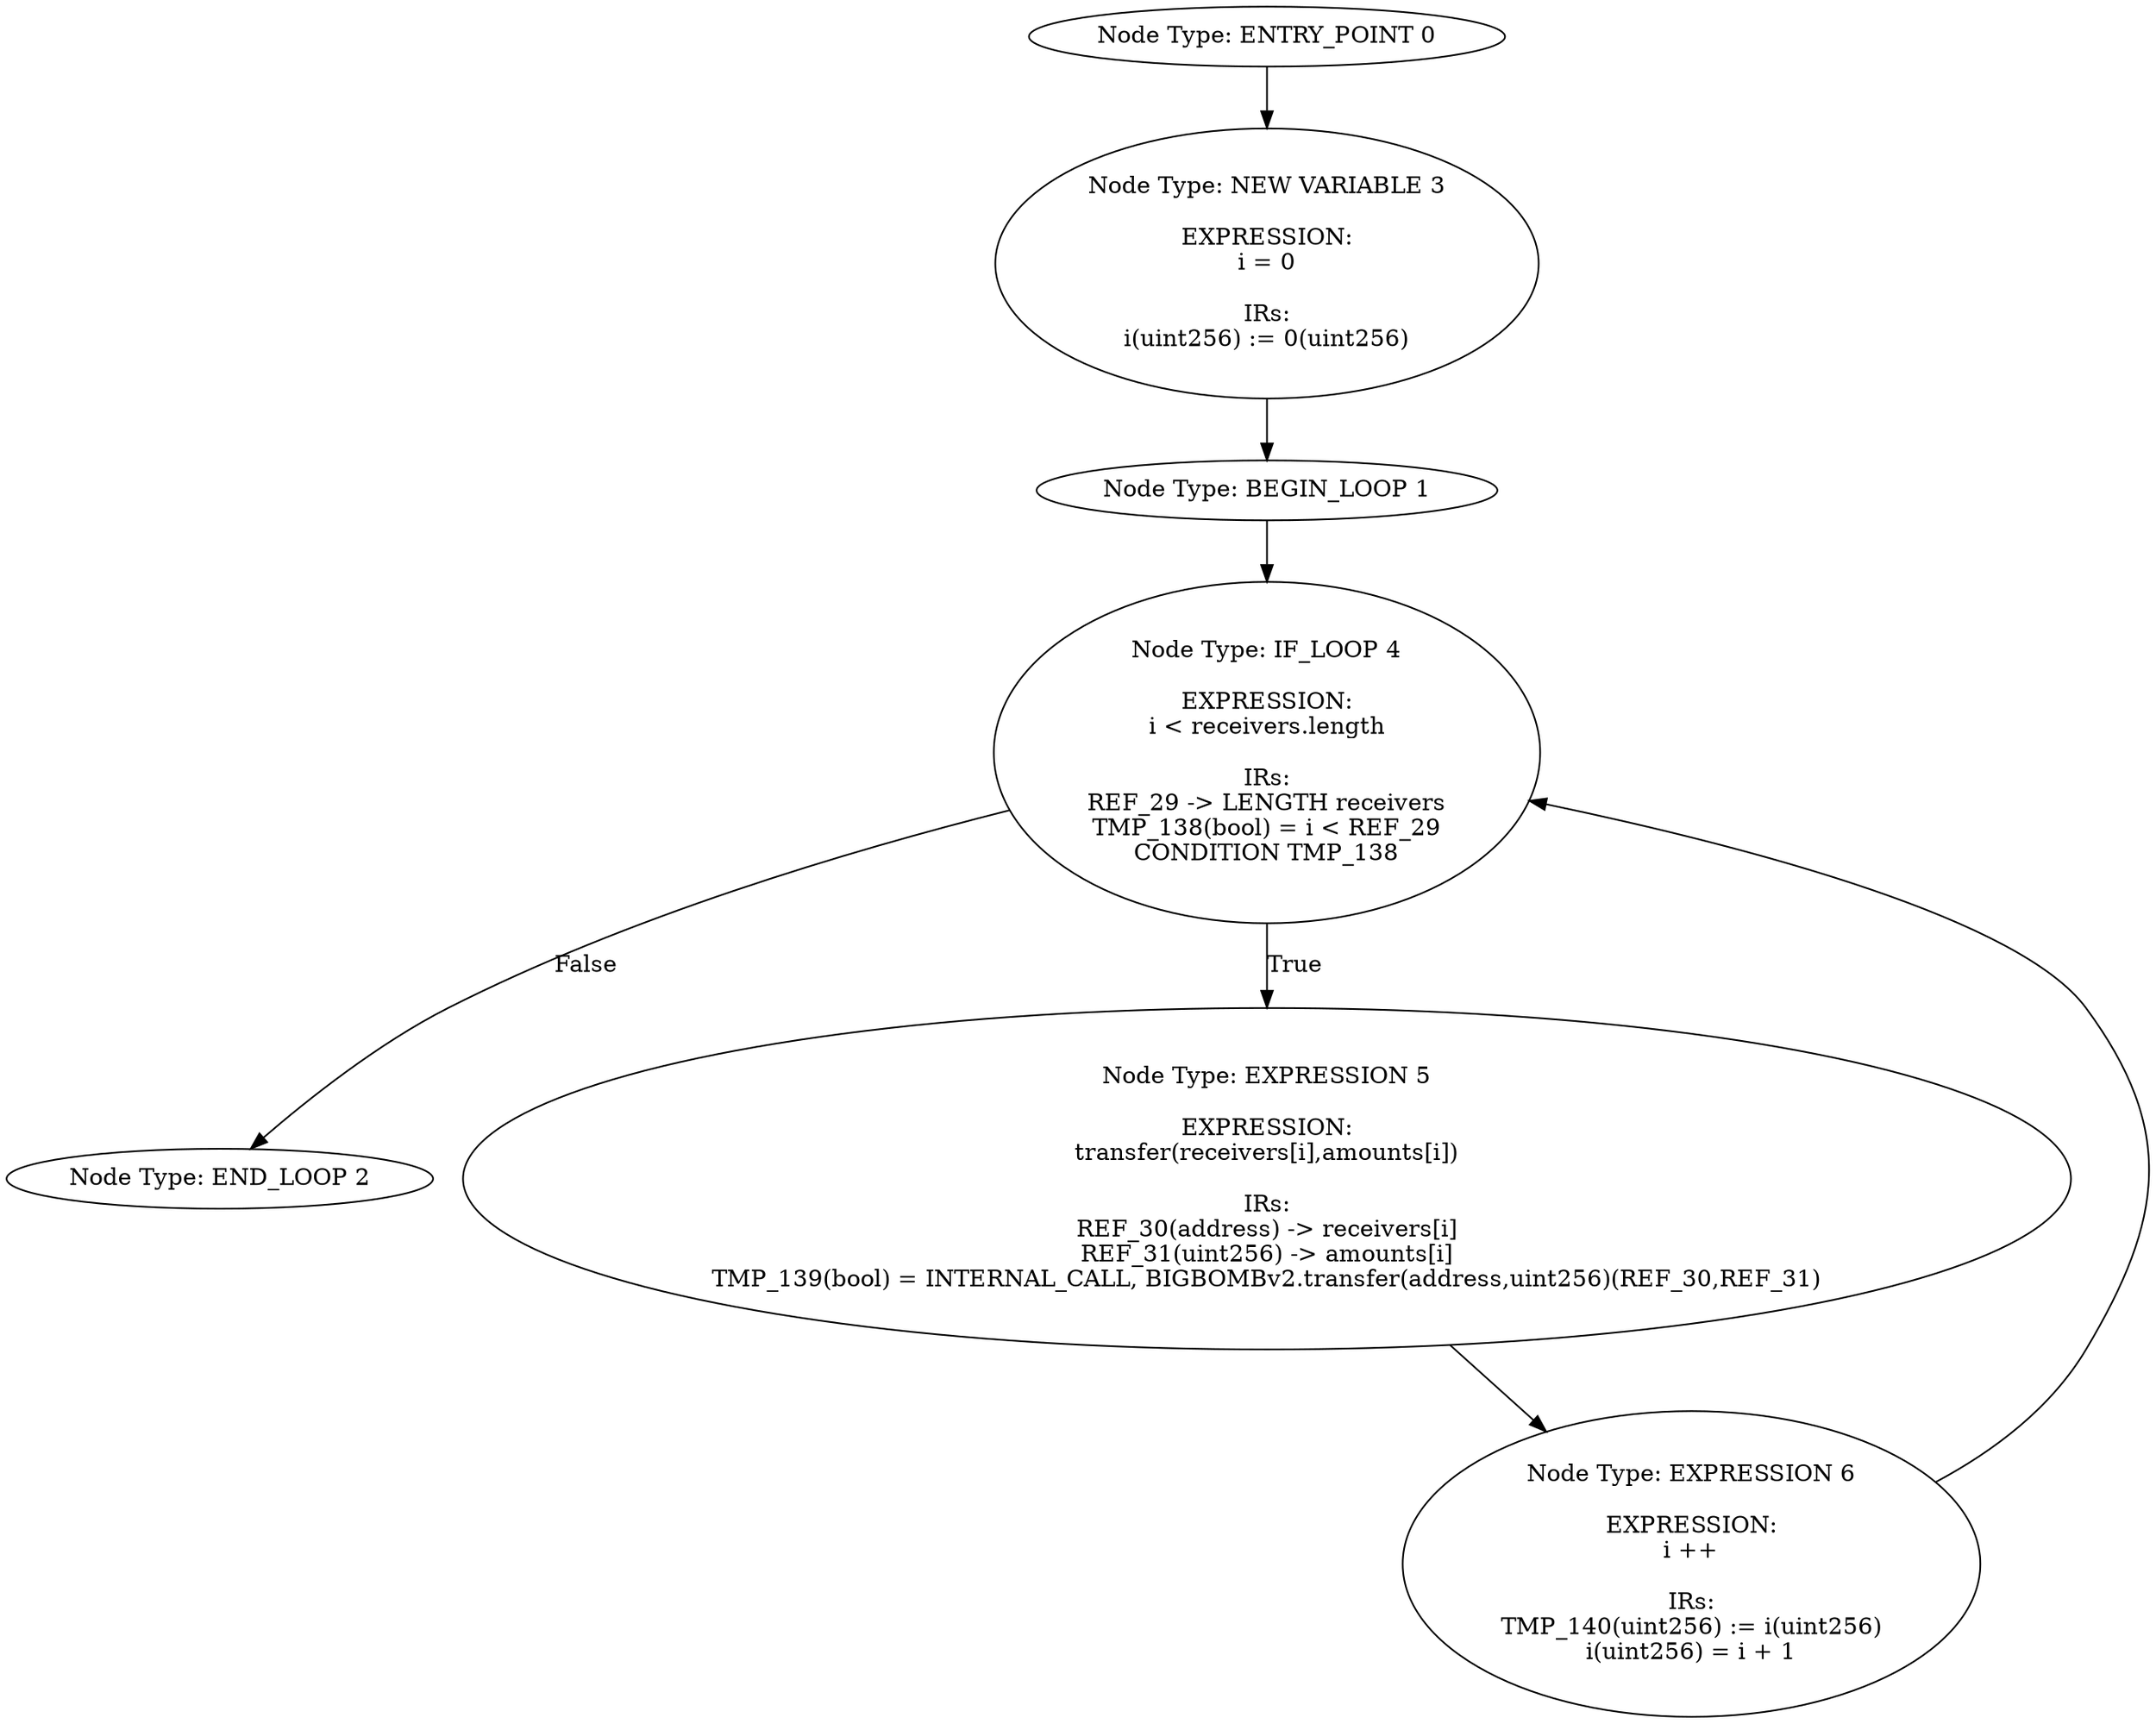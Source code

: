 digraph{
0[label="Node Type: ENTRY_POINT 0
"];
0->3;
1[label="Node Type: BEGIN_LOOP 1
"];
1->4;
2[label="Node Type: END_LOOP 2
"];
3[label="Node Type: NEW VARIABLE 3

EXPRESSION:
i = 0

IRs:
i(uint256) := 0(uint256)"];
3->1;
4[label="Node Type: IF_LOOP 4

EXPRESSION:
i < receivers.length

IRs:
REF_29 -> LENGTH receivers
TMP_138(bool) = i < REF_29
CONDITION TMP_138"];
4->5[label="True"];
4->2[label="False"];
5[label="Node Type: EXPRESSION 5

EXPRESSION:
transfer(receivers[i],amounts[i])

IRs:
REF_30(address) -> receivers[i]
REF_31(uint256) -> amounts[i]
TMP_139(bool) = INTERNAL_CALL, BIGBOMBv2.transfer(address,uint256)(REF_30,REF_31)"];
5->6;
6[label="Node Type: EXPRESSION 6

EXPRESSION:
i ++

IRs:
TMP_140(uint256) := i(uint256)
i(uint256) = i + 1"];
6->4;
}

